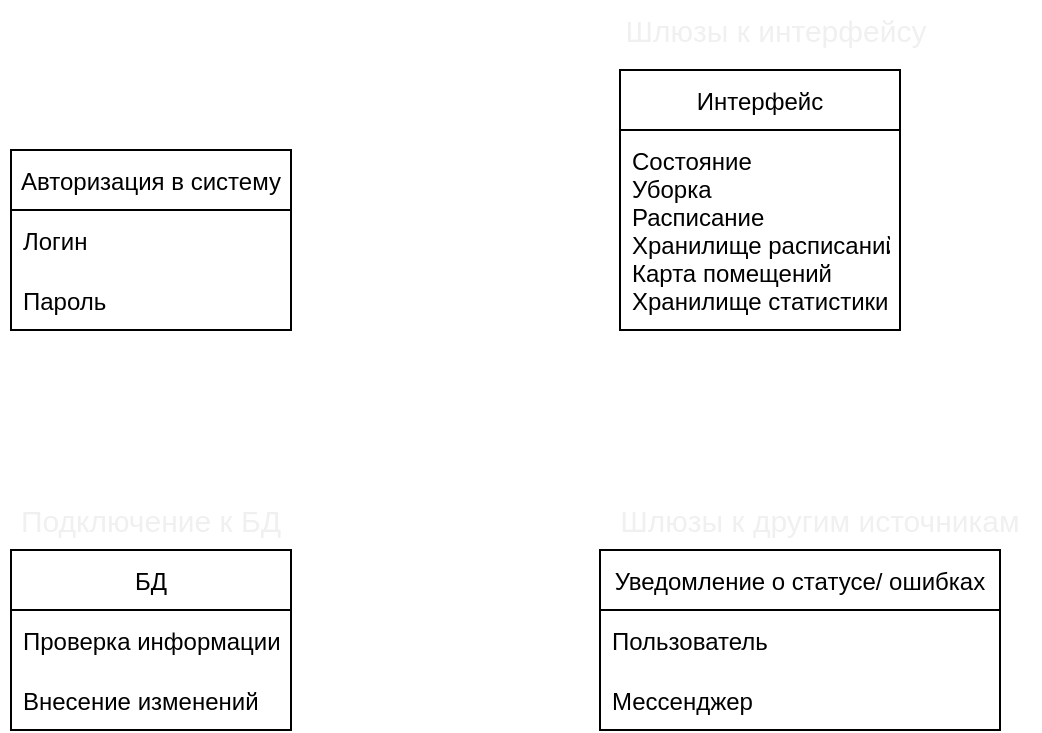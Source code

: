 <mxfile>
    <diagram id="4L46Jdh3zDycjKp_QY_x" name="Страница 1">
        <mxGraphModel dx="733" dy="736" grid="1" gridSize="10" guides="1" tooltips="1" connect="1" arrows="1" fold="1" page="1" pageScale="1" pageWidth="827" pageHeight="1169" math="0" shadow="0">
            <root>
                <mxCell id="0"/>
                <mxCell id="1" parent="0"/>
                <mxCell id="2" value="БД" style="swimlane;fontStyle=0;childLayout=stackLayout;horizontal=1;startSize=30;horizontalStack=0;resizeParent=1;resizeParentMax=0;resizeLast=0;collapsible=1;marginBottom=0;" vertex="1" parent="1">
                    <mxGeometry x="145.5" y="510" width="140" height="90" as="geometry"/>
                </mxCell>
                <mxCell id="3" value="Проверка информации" style="text;strokeColor=none;fillColor=none;align=left;verticalAlign=middle;spacingLeft=4;spacingRight=4;overflow=hidden;points=[[0,0.5],[1,0.5]];portConstraint=eastwest;rotatable=0;" vertex="1" parent="2">
                    <mxGeometry y="30" width="140" height="30" as="geometry"/>
                </mxCell>
                <mxCell id="4" value="Внесение изменений" style="text;strokeColor=none;fillColor=none;align=left;verticalAlign=middle;spacingLeft=4;spacingRight=4;overflow=hidden;points=[[0,0.5],[1,0.5]];portConstraint=eastwest;rotatable=0;" vertex="1" parent="2">
                    <mxGeometry y="60" width="140" height="30" as="geometry"/>
                </mxCell>
                <mxCell id="5" value="Авторизация в систему" style="swimlane;fontStyle=0;childLayout=stackLayout;horizontal=1;startSize=30;horizontalStack=0;resizeParent=1;resizeParentMax=0;resizeLast=0;collapsible=1;marginBottom=0;" vertex="1" parent="1">
                    <mxGeometry x="145.5" y="310" width="140" height="90" as="geometry"/>
                </mxCell>
                <mxCell id="6" value="Логин" style="text;strokeColor=none;fillColor=none;align=left;verticalAlign=middle;spacingLeft=4;spacingRight=4;overflow=hidden;points=[[0,0.5],[1,0.5]];portConstraint=eastwest;rotatable=0;" vertex="1" parent="5">
                    <mxGeometry y="30" width="140" height="30" as="geometry"/>
                </mxCell>
                <mxCell id="7" value="Пароль" style="text;strokeColor=none;fillColor=none;align=left;verticalAlign=middle;spacingLeft=4;spacingRight=4;overflow=hidden;points=[[0,0.5],[1,0.5]];portConstraint=eastwest;rotatable=0;" vertex="1" parent="5">
                    <mxGeometry y="60" width="140" height="30" as="geometry"/>
                </mxCell>
                <mxCell id="11" value="Уведомление о статусе/ ошибках" style="swimlane;fontStyle=0;childLayout=stackLayout;horizontal=1;startSize=30;horizontalStack=0;resizeParent=1;resizeParentMax=0;resizeLast=0;collapsible=1;marginBottom=0;" vertex="1" parent="1">
                    <mxGeometry x="440" y="510" width="200" height="90" as="geometry"/>
                </mxCell>
                <mxCell id="12" value="Пользователь" style="text;strokeColor=none;fillColor=none;align=left;verticalAlign=middle;spacingLeft=4;spacingRight=4;overflow=hidden;points=[[0,0.5],[1,0.5]];portConstraint=eastwest;rotatable=0;" vertex="1" parent="11">
                    <mxGeometry y="30" width="200" height="30" as="geometry"/>
                </mxCell>
                <mxCell id="13" value="Мессенджер" style="text;strokeColor=none;fillColor=none;align=left;verticalAlign=middle;spacingLeft=4;spacingRight=4;overflow=hidden;points=[[0,0.5],[1,0.5]];portConstraint=eastwest;rotatable=0;" vertex="1" parent="11">
                    <mxGeometry y="60" width="200" height="30" as="geometry"/>
                </mxCell>
                <mxCell id="14" value="Интерфейс" style="swimlane;fontStyle=0;childLayout=stackLayout;horizontal=1;startSize=30;horizontalStack=0;resizeParent=1;resizeParentMax=0;resizeLast=0;collapsible=1;marginBottom=0;" vertex="1" parent="1">
                    <mxGeometry x="450" y="270" width="140" height="130" as="geometry"/>
                </mxCell>
                <mxCell id="16" value="Состояние&#10;Уборка&#10;Расписание&#10;Хранилище расписаний&#10;Карта помещений&#10;Хранилище статистики" style="text;strokeColor=none;fillColor=none;align=left;verticalAlign=middle;spacingLeft=4;spacingRight=4;overflow=hidden;points=[[0,0.5],[1,0.5]];portConstraint=eastwest;rotatable=0;" vertex="1" parent="14">
                    <mxGeometry y="30" width="140" height="100" as="geometry"/>
                </mxCell>
                <mxCell id="17" value="&lt;font style=&quot;font-size: 15px&quot;&gt;Подключение к БД&lt;/font&gt;" style="text;html=1;strokeColor=none;fillColor=none;align=center;verticalAlign=middle;whiteSpace=wrap;rounded=0;labelBackgroundColor=none;fontSize=10;fontColor=#F0F0F0;" vertex="1" parent="1">
                    <mxGeometry x="140" y="480" width="151" height="30" as="geometry"/>
                </mxCell>
                <mxCell id="18" value="&lt;font style=&quot;font-size: 15px&quot;&gt;Шлюзы к интерфейсу&lt;/font&gt;" style="text;html=1;strokeColor=none;fillColor=none;align=center;verticalAlign=middle;whiteSpace=wrap;rounded=0;labelBackgroundColor=none;fontSize=10;fontColor=#F0F0F0;" vertex="1" parent="1">
                    <mxGeometry x="440" y="235" width="175.5" height="30" as="geometry"/>
                </mxCell>
                <mxCell id="19" value="&lt;font style=&quot;font-size: 15px&quot;&gt;Шлюзы к другим источникам&lt;/font&gt;" style="text;html=1;strokeColor=none;fillColor=none;align=center;verticalAlign=middle;whiteSpace=wrap;rounded=0;labelBackgroundColor=none;fontSize=10;fontColor=#F0F0F0;" vertex="1" parent="1">
                    <mxGeometry x="440" y="480" width="220" height="30" as="geometry"/>
                </mxCell>
            </root>
        </mxGraphModel>
    </diagram>
</mxfile>